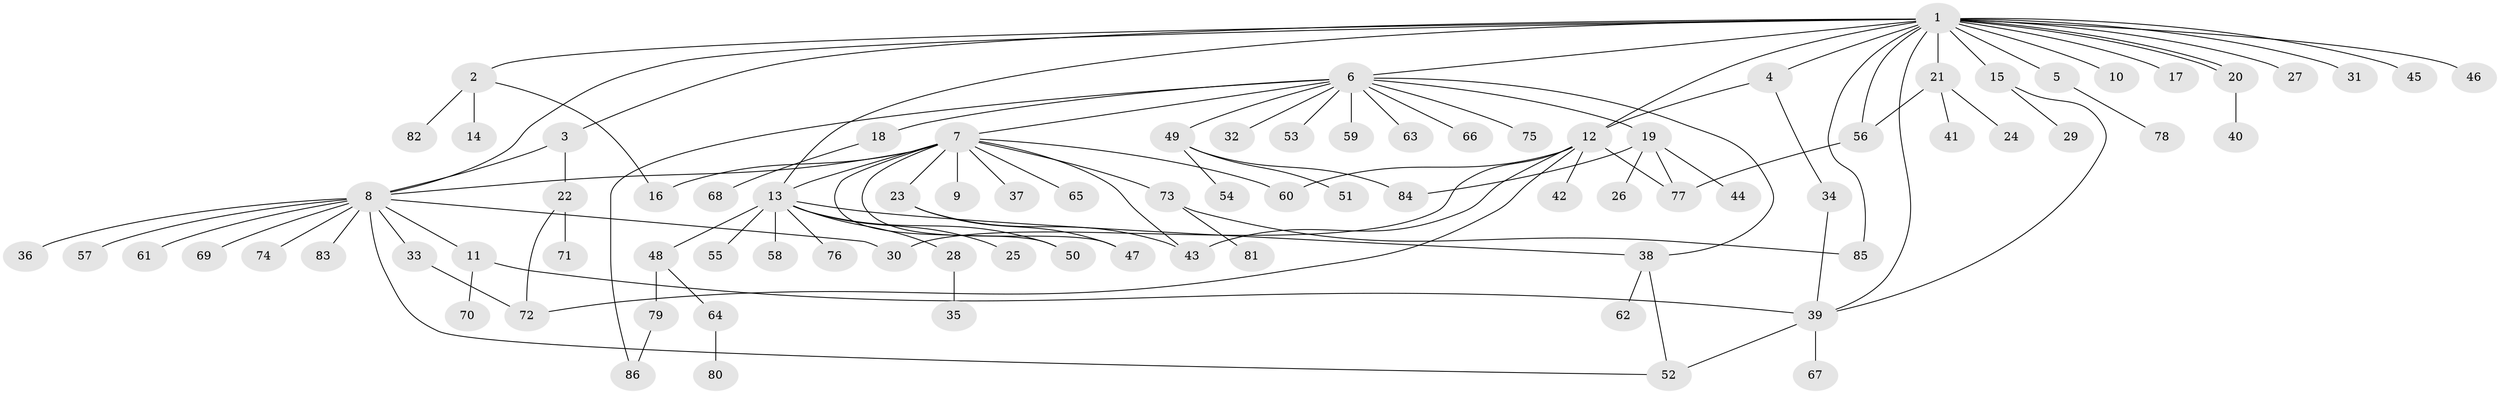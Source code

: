 // Generated by graph-tools (version 1.1) at 2025/35/03/09/25 02:35:43]
// undirected, 86 vertices, 111 edges
graph export_dot {
graph [start="1"]
  node [color=gray90,style=filled];
  1;
  2;
  3;
  4;
  5;
  6;
  7;
  8;
  9;
  10;
  11;
  12;
  13;
  14;
  15;
  16;
  17;
  18;
  19;
  20;
  21;
  22;
  23;
  24;
  25;
  26;
  27;
  28;
  29;
  30;
  31;
  32;
  33;
  34;
  35;
  36;
  37;
  38;
  39;
  40;
  41;
  42;
  43;
  44;
  45;
  46;
  47;
  48;
  49;
  50;
  51;
  52;
  53;
  54;
  55;
  56;
  57;
  58;
  59;
  60;
  61;
  62;
  63;
  64;
  65;
  66;
  67;
  68;
  69;
  70;
  71;
  72;
  73;
  74;
  75;
  76;
  77;
  78;
  79;
  80;
  81;
  82;
  83;
  84;
  85;
  86;
  1 -- 2;
  1 -- 3;
  1 -- 4;
  1 -- 5;
  1 -- 6;
  1 -- 8;
  1 -- 10;
  1 -- 12;
  1 -- 13;
  1 -- 15;
  1 -- 17;
  1 -- 20;
  1 -- 20;
  1 -- 21;
  1 -- 27;
  1 -- 31;
  1 -- 39;
  1 -- 45;
  1 -- 46;
  1 -- 56;
  1 -- 85;
  2 -- 14;
  2 -- 16;
  2 -- 82;
  3 -- 8;
  3 -- 22;
  4 -- 12;
  4 -- 34;
  5 -- 78;
  6 -- 7;
  6 -- 18;
  6 -- 19;
  6 -- 32;
  6 -- 38;
  6 -- 49;
  6 -- 53;
  6 -- 59;
  6 -- 63;
  6 -- 66;
  6 -- 75;
  6 -- 86;
  7 -- 8;
  7 -- 9;
  7 -- 13;
  7 -- 16;
  7 -- 23;
  7 -- 37;
  7 -- 43;
  7 -- 47;
  7 -- 50;
  7 -- 60;
  7 -- 65;
  7 -- 73;
  8 -- 11;
  8 -- 30;
  8 -- 33;
  8 -- 36;
  8 -- 52;
  8 -- 57;
  8 -- 61;
  8 -- 69;
  8 -- 74;
  8 -- 83;
  11 -- 39;
  11 -- 70;
  12 -- 30;
  12 -- 42;
  12 -- 43;
  12 -- 60;
  12 -- 72;
  12 -- 77;
  13 -- 25;
  13 -- 28;
  13 -- 38;
  13 -- 48;
  13 -- 50;
  13 -- 55;
  13 -- 58;
  13 -- 76;
  15 -- 29;
  15 -- 39;
  18 -- 68;
  19 -- 26;
  19 -- 44;
  19 -- 77;
  19 -- 84;
  20 -- 40;
  21 -- 24;
  21 -- 41;
  21 -- 56;
  22 -- 71;
  22 -- 72;
  23 -- 43;
  23 -- 47;
  28 -- 35;
  33 -- 72;
  34 -- 39;
  38 -- 52;
  38 -- 62;
  39 -- 52;
  39 -- 67;
  48 -- 64;
  48 -- 79;
  49 -- 51;
  49 -- 54;
  49 -- 84;
  56 -- 77;
  64 -- 80;
  73 -- 81;
  73 -- 85;
  79 -- 86;
}
